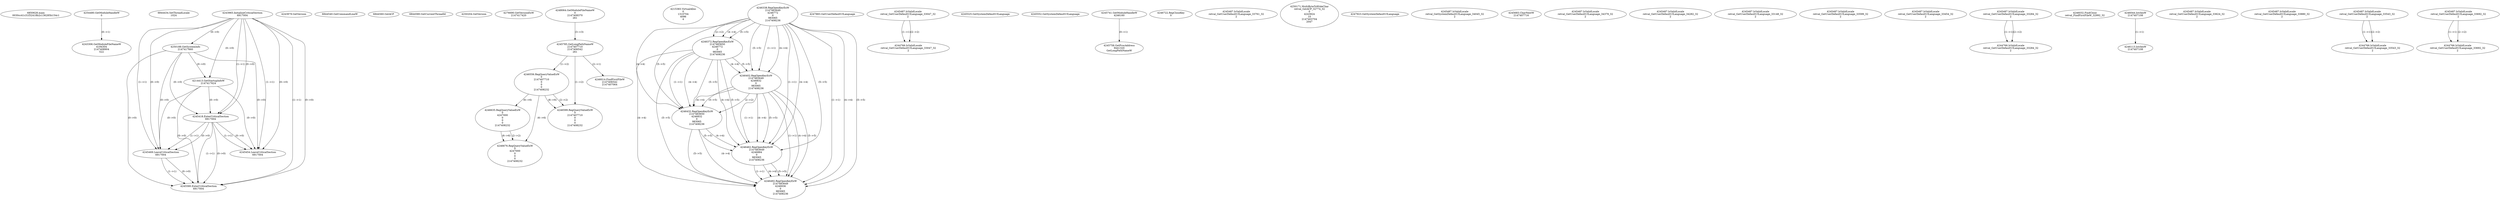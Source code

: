 // Global SCDG with merge call
digraph {
	0 [label="6850628.main
0030cc41c31f32418b2c136285b154c1"]
	1 [label="4254480.GetModuleHandleW
0"]
	2 [label="6844434.SetThreadLocale
1024"]
	3 [label="4243965.InitializeCriticalSection
6917004"]
	4 [label="4243979.GetVersion
"]
	5 [label="4250188.GetSystemInfo
2147417660"]
	3 -> 5 [label="(0-->0)"]
	6 [label="6844540.GetCommandLineW
"]
	7 [label="4214413.GetStartupInfoW
2147417624"]
	3 -> 7 [label="(0-->0)"]
	5 -> 7 [label="(0-->0)"]
	8 [label="6844560.GetACP
"]
	9 [label="6844580.GetCurrentThreadId
"]
	10 [label="4250204.GetVersion
"]
	11 [label="4276690.GetVersionExW
2147417420"]
	12 [label="4243306.GetModuleFileNameW
4194304
2147408904
522"]
	1 -> 12 [label="(0-->1)"]
	13 [label="4248064.GetModuleFileNameW
0
2147408370
261"]
	14 [label="4215383.VirtualAlloc
0
1310704
4096
4"]
	15 [label="4246338.RegOpenKeyExW
2147483649
4246772
0
983065
2147408236"]
	16 [label="4246372.RegOpenKeyExW
2147483650
4246772
0
983065
2147408236"]
	15 -> 16 [label="(2-->2)"]
	15 -> 16 [label="(4-->4)"]
	15 -> 16 [label="(5-->5)"]
	17 [label="4246402.RegOpenKeyExW
2147483649
4246832
0
983065
2147408236"]
	15 -> 17 [label="(1-->1)"]
	15 -> 17 [label="(4-->4)"]
	16 -> 17 [label="(4-->4)"]
	15 -> 17 [label="(5-->5)"]
	16 -> 17 [label="(5-->5)"]
	18 [label="4246432.RegOpenKeyExW
2147483650
4246832
0
983065
2147408236"]
	16 -> 18 [label="(1-->1)"]
	17 -> 18 [label="(2-->2)"]
	15 -> 18 [label="(4-->4)"]
	16 -> 18 [label="(4-->4)"]
	17 -> 18 [label="(4-->4)"]
	15 -> 18 [label="(5-->5)"]
	16 -> 18 [label="(5-->5)"]
	17 -> 18 [label="(5-->5)"]
	19 [label="4246462.RegOpenKeyExW
2147483649
4246884
0
983065
2147408236"]
	15 -> 19 [label="(1-->1)"]
	17 -> 19 [label="(1-->1)"]
	15 -> 19 [label="(4-->4)"]
	16 -> 19 [label="(4-->4)"]
	17 -> 19 [label="(4-->4)"]
	18 -> 19 [label="(4-->4)"]
	15 -> 19 [label="(5-->5)"]
	16 -> 19 [label="(5-->5)"]
	17 -> 19 [label="(5-->5)"]
	18 -> 19 [label="(5-->5)"]
	20 [label="4246492.RegOpenKeyExW
2147483649
4246936
0
983065
2147408236"]
	15 -> 20 [label="(1-->1)"]
	17 -> 20 [label="(1-->1)"]
	19 -> 20 [label="(1-->1)"]
	15 -> 20 [label="(4-->4)"]
	16 -> 20 [label="(4-->4)"]
	17 -> 20 [label="(4-->4)"]
	18 -> 20 [label="(4-->4)"]
	19 -> 20 [label="(4-->4)"]
	15 -> 20 [label="(5-->5)"]
	16 -> 20 [label="(5-->5)"]
	17 -> 20 [label="(5-->5)"]
	18 -> 20 [label="(5-->5)"]
	19 -> 20 [label="(5-->5)"]
	21 [label="4247883.GetUserDefaultUILanguage
"]
	22 [label="4245418.EnterCriticalSection
6917004"]
	3 -> 22 [label="(1-->1)"]
	3 -> 22 [label="(0-->0)"]
	5 -> 22 [label="(0-->0)"]
	7 -> 22 [label="(0-->0)"]
	23 [label="4245469.LeaveCriticalSection
6917004"]
	3 -> 23 [label="(1-->1)"]
	22 -> 23 [label="(1-->1)"]
	3 -> 23 [label="(0-->0)"]
	5 -> 23 [label="(0-->0)"]
	7 -> 23 [label="(0-->0)"]
	22 -> 23 [label="(0-->0)"]
	24 [label="4245487.IsValidLocale
retval_GetUserDefaultUILanguage_33047_32
2"]
	25 [label="4244766.IsValidLocale
retval_GetUserDefaultUILanguage_33047_32
2"]
	24 -> 25 [label="(1-->1)"]
	24 -> 25 [label="(2-->2)"]
	26 [label="4245525.GetSystemDefaultUILanguage
"]
	27 [label="4245552.GetSystemDefaultUILanguage
"]
	28 [label="4245741.GetModuleHandleW
4246160"]
	29 [label="4245758.GetProcAddress
9441320
GetLongPathNameW"]
	28 -> 29 [label="(0-->1)"]
	30 [label="4245785.GetLongPathNameW
2147407710
2147406542
261"]
	13 -> 30 [label="(3-->3)"]
	31 [label="4246556.RegQueryValueExW
0
2147407710
0
0
0
2147408232"]
	30 -> 31 [label="(1-->2)"]
	32 [label="4246599.RegQueryValueExW
0
2147407710
0
0
0
2147408232"]
	30 -> 32 [label="(1-->2)"]
	31 -> 32 [label="(2-->2)"]
	31 -> 32 [label="(6-->6)"]
	33 [label="4246722.RegCloseKey
0"]
	34 [label="4245487.IsValidLocale
retval_GetUserDefaultUILanguage_33761_32
2"]
	35 [label="4250171.MultiByteToWideChar
retval_GetACP_32774_32
0
4243924
10
2147403704
2047"]
	36 [label="4245454.LeaveCriticalSection
6917004"]
	3 -> 36 [label="(1-->1)"]
	22 -> 36 [label="(1-->1)"]
	3 -> 36 [label="(0-->0)"]
	5 -> 36 [label="(0-->0)"]
	7 -> 36 [label="(0-->0)"]
	22 -> 36 [label="(0-->0)"]
	37 [label="4247923.GetSystemDefaultUILanguage
"]
	38 [label="4245487.IsValidLocale
retval_GetSystemDefaultUILanguage_34045_32
2"]
	39 [label="4245683.CharNextW
2147407716"]
	40 [label="4246014.FindFirstFileW
2147406542
2147407064"]
	30 -> 40 [label="(2-->1)"]
	41 [label="4245487.IsValidLocale
retval_GetUserDefaultUILanguage_34379_32
2"]
	42 [label="4246635.RegQueryValueExW
0
4247000
0
0
0
2147408232"]
	31 -> 42 [label="(6-->6)"]
	43 [label="4246676.RegQueryValueExW
0
4247000
0
0
0
2147408232"]
	42 -> 43 [label="(2-->2)"]
	31 -> 43 [label="(6-->6)"]
	42 -> 43 [label="(6-->6)"]
	44 [label="4245487.IsValidLocale
retval_GetUserDefaultUILanguage_34282_32
2"]
	45 [label="4245580.EnterCriticalSection
6917004"]
	3 -> 45 [label="(1-->1)"]
	22 -> 45 [label="(1-->1)"]
	23 -> 45 [label="(1-->1)"]
	3 -> 45 [label="(0-->0)"]
	5 -> 45 [label="(0-->0)"]
	7 -> 45 [label="(0-->0)"]
	22 -> 45 [label="(0-->0)"]
	23 -> 45 [label="(0-->0)"]
	46 [label="4245487.IsValidLocale
retval_GetUserDefaultUILanguage_33148_32
2"]
	47 [label="4245487.IsValidLocale
retval_GetUserDefaultUILanguage_33599_32
2"]
	48 [label="4245487.IsValidLocale
retval_GetUserDefaultUILanguage_33454_32
2"]
	49 [label="4245487.IsValidLocale
retval_GetUserDefaultUILanguage_33284_32
2"]
	50 [label="4246032.FindClose
retval_FindFirstFileW_32992_32"]
	51 [label="4246044.lstrlenW
2147407108"]
	52 [label="4246113.lstrlenW
2147407108"]
	51 -> 52 [label="(1-->1)"]
	53 [label="4245487.IsValidLocale
retval_GetUserDefaultUILanguage_33624_32
2"]
	54 [label="4244766.IsValidLocale
retval_GetUserDefaultUILanguage_33284_32
2"]
	49 -> 54 [label="(1-->1)"]
	49 -> 54 [label="(2-->2)"]
	55 [label="4245487.IsValidLocale
retval_GetUserDefaultUILanguage_33880_32
2"]
	56 [label="4245487.IsValidLocale
retval_GetUserDefaultUILanguage_33543_32
2"]
	57 [label="4244766.IsValidLocale
retval_GetUserDefaultUILanguage_33543_32
2"]
	56 -> 57 [label="(1-->1)"]
	56 -> 57 [label="(2-->2)"]
	58 [label="4245487.IsValidLocale
retval_GetUserDefaultUILanguage_33692_32
2"]
	59 [label="4244766.IsValidLocale
retval_GetUserDefaultUILanguage_33692_32
2"]
	58 -> 59 [label="(1-->1)"]
	58 -> 59 [label="(2-->2)"]
}
